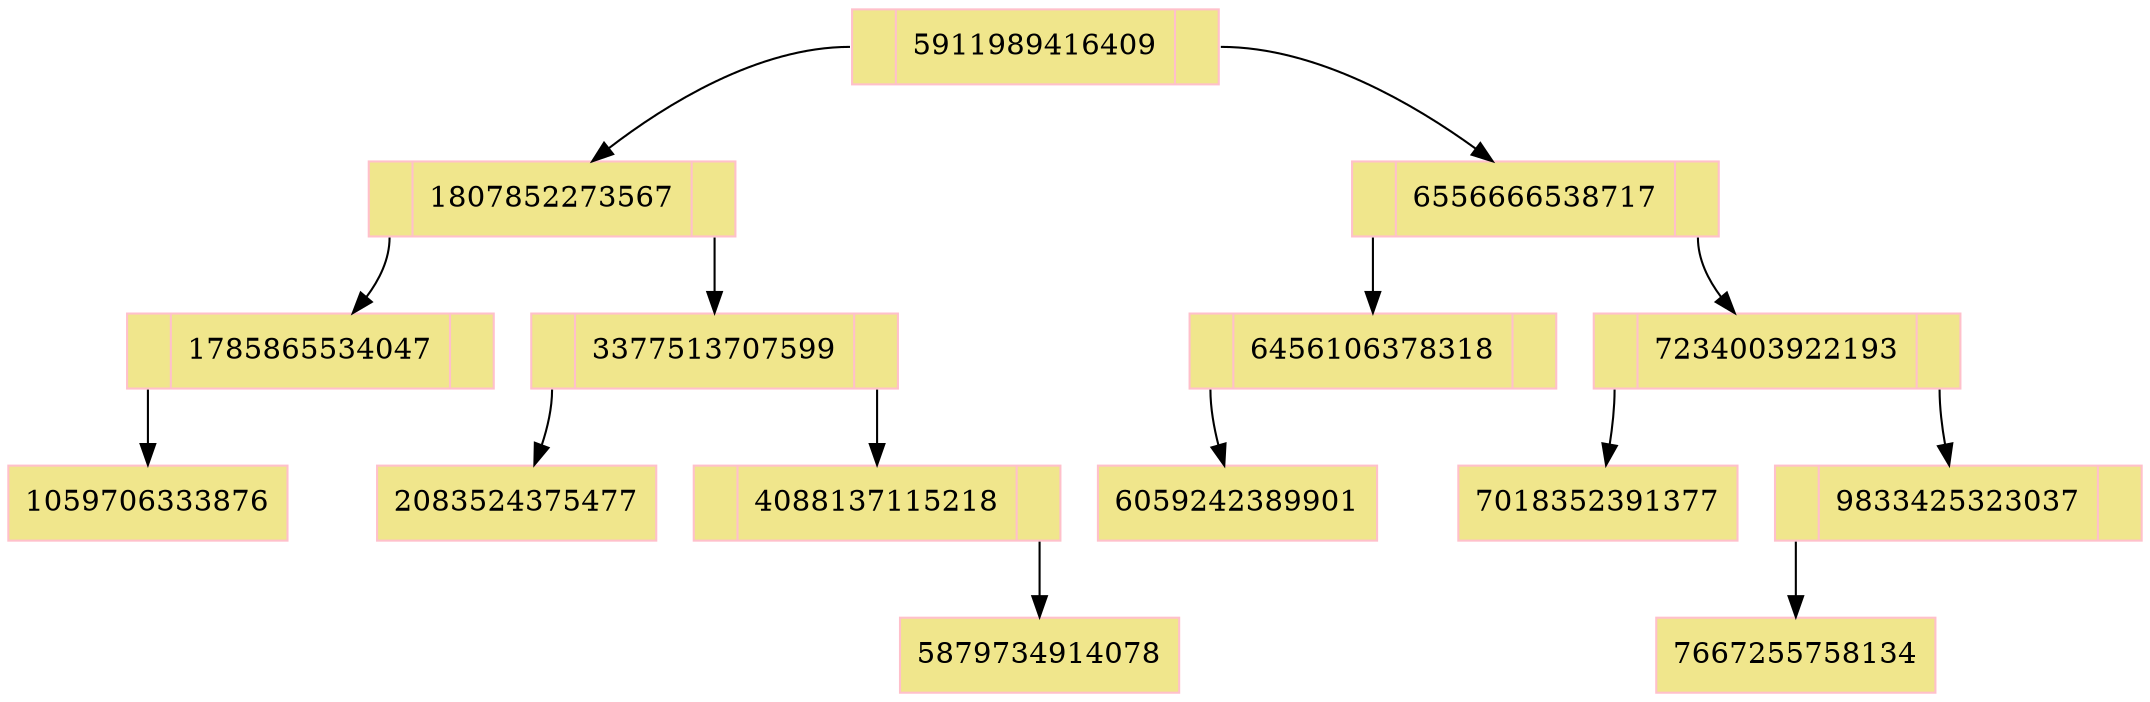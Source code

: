 digraph G { rankdir=SH; node [shape = record, style=filled, fillcolor=khaki, color=pink];
node5911989416409 [ label ="<C0>|5911989416409|<C1>"];
node1807852273567 [ label ="<C0>|1807852273567|<C1>"];
node1785865534047 [ label ="<C0>|1785865534047|<C1>"];
node1059706333876 [ label ="1059706333876"];
node1785865534047:C0->node1059706333876;
node1807852273567:C0->node1785865534047;
node3377513707599 [ label ="<C0>|3377513707599|<C1>"];
node2083524375477 [ label ="2083524375477"];
node3377513707599:C0->node2083524375477;
node4088137115218 [ label ="<C0>|4088137115218|<C1>"];
node5879734914078 [ label ="5879734914078"];
node4088137115218:C1->node5879734914078;
node3377513707599:C1->node4088137115218;
node1807852273567:C1->node3377513707599;
node5911989416409:C0->node1807852273567;
node6556666538717 [ label ="<C0>|6556666538717|<C1>"];
node6456106378318 [ label ="<C0>|6456106378318|<C1>"];
node6059242389901 [ label ="6059242389901"];
node6456106378318:C0->node6059242389901;
node6556666538717:C0->node6456106378318;
node7234003922193 [ label ="<C0>|7234003922193|<C1>"];
node7018352391377 [ label ="7018352391377"];
node7234003922193:C0->node7018352391377;
node9833425323037 [ label ="<C0>|9833425323037|<C1>"];
node7667255758134 [ label ="7667255758134"];
node9833425323037:C0->node7667255758134;
node7234003922193:C1->node9833425323037;
node6556666538717:C1->node7234003922193;
node5911989416409:C1->node6556666538717;
}